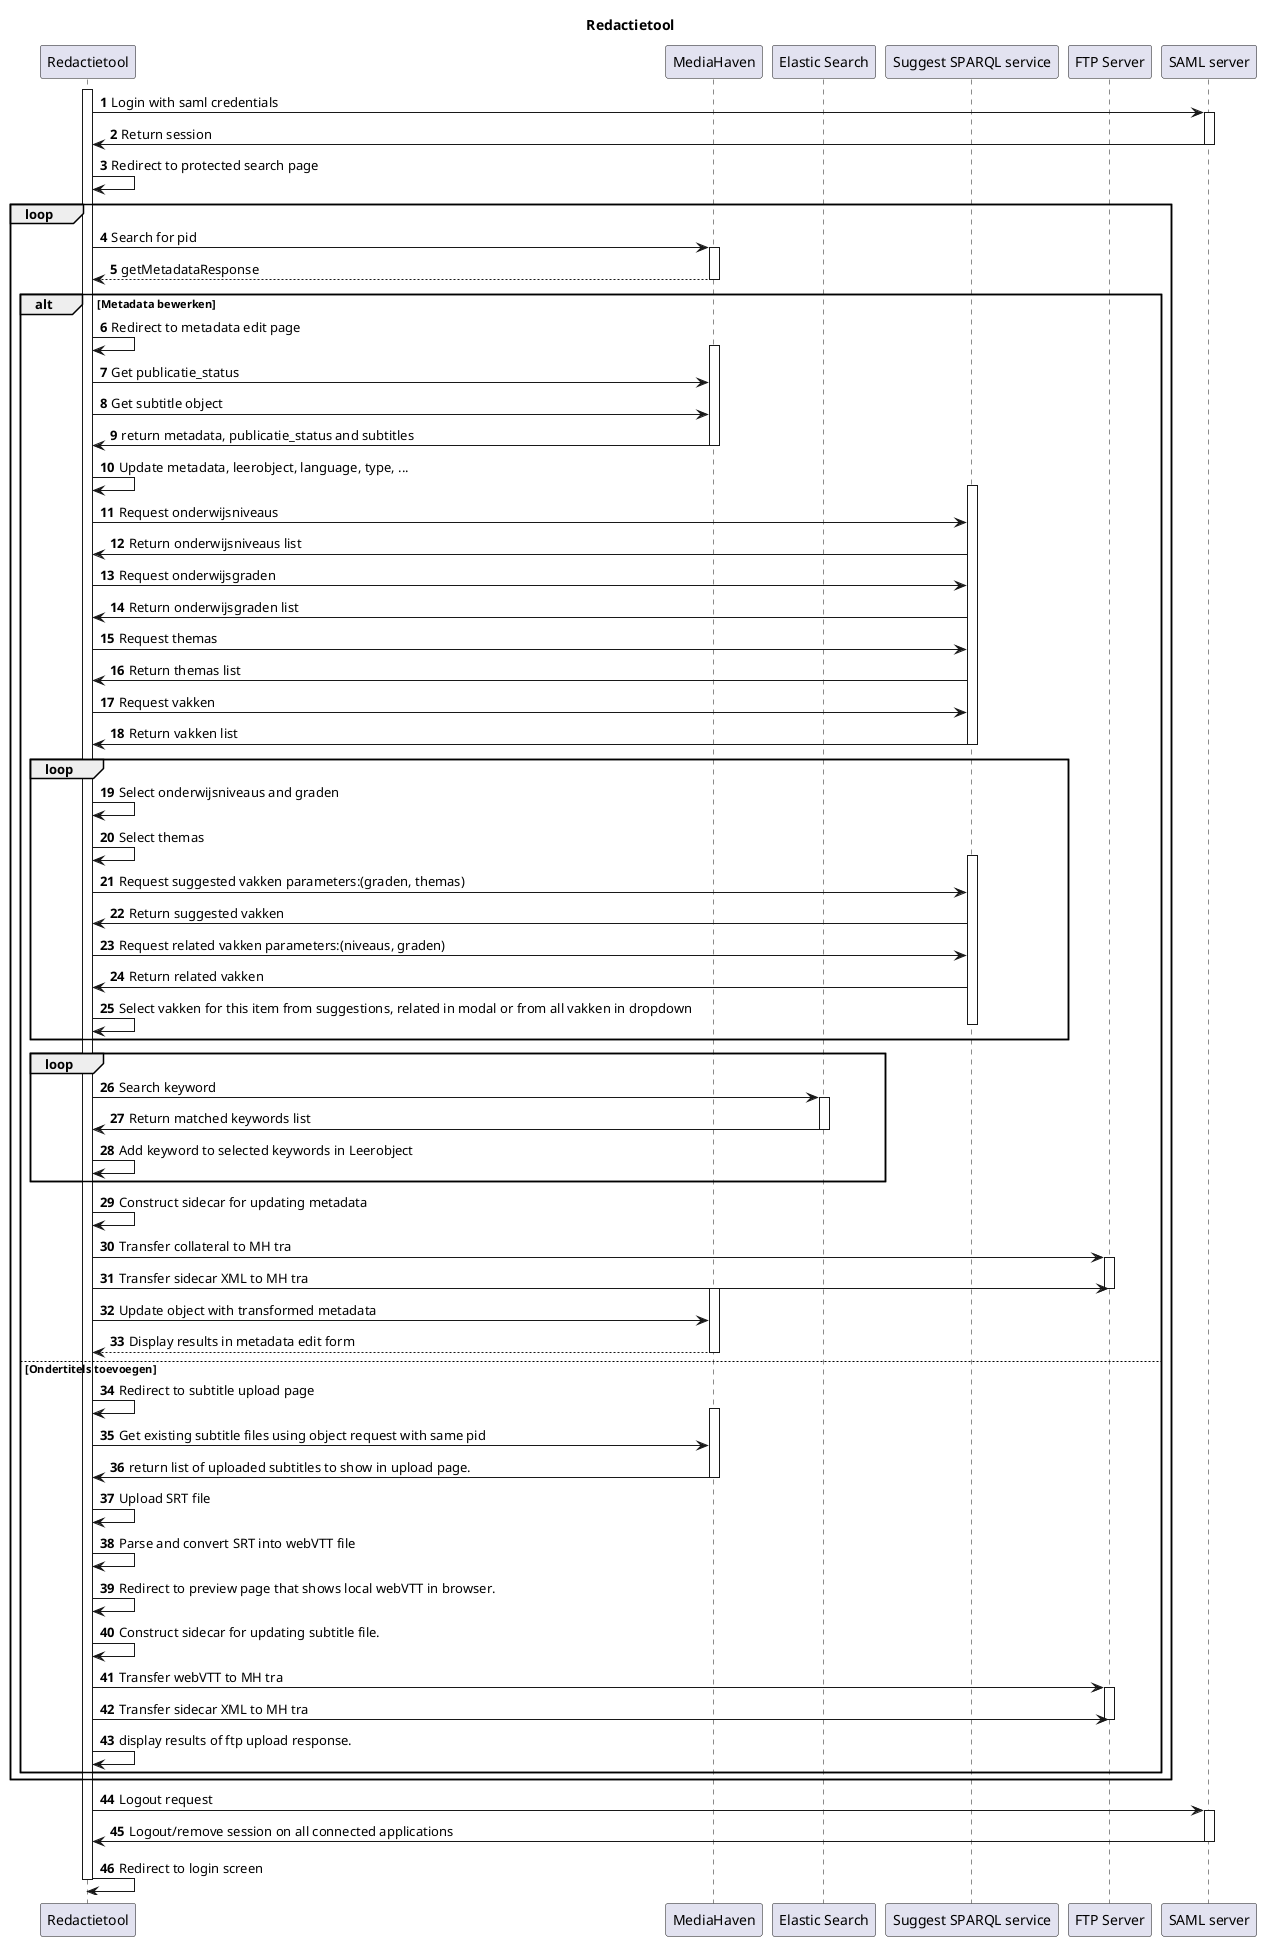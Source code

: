 @startuml redactietool-metadata

autonumber

title Redactietool

participant redactietool as "Redactietool"
participant mh as "MediaHaven"
participant es as "Elastic Search"
participant suggest as "Suggest SPARQL service"
participant ftp as "FTP Server"
participant saml as "SAML server"

activate redactietool
redactietool -> saml: Login with saml credentials
activate saml
saml -> redactietool: Return session
deactivate saml
redactietool -> redactietool: Redirect to protected search page

loop
        redactietool -> mh: Search for pid
        activate mh
        mh --> redactietool: getMetadataResponse
        deactivate mh
        alt Metadata bewerken
          redactietool -> redactietool: Redirect to metadata edit page
          activate mh
          redactietool -> mh: Get publicatie_status
          redactietool -> mh: Get subtitle object
          mh -> redactietool: return metadata, publicatie_status and subtitles
          deactivate mh
          redactietool -> redactietool: Update metadata, leerobject, language, type, ...
          activate suggest
          redactietool -> suggest: Request onderwijsniveaus
          suggest -> redactietool: Return onderwijsniveaus list
          redactietool -> suggest: Request onderwijsgraden
          suggest -> redactietool: Return onderwijsgraden list
          redactietool -> suggest: Request themas
          suggest -> redactietool: Return themas list
          redactietool -> suggest: Request vakken
          suggest -> redactietool: Return vakken list
          deactivate suggest
          loop
            redactietool -> redactietool: Select onderwijsniveaus and graden
            redactietool -> redactietool: Select themas
            activate suggest
            redactietool -> suggest: Request suggested vakken parameters:(graden, themas)
            suggest -> redactietool: Return suggested vakken
            redactietool -> suggest: Request related vakken parameters:(niveaus, graden)
            suggest -> redactietool: Return related vakken
            redactietool -> redactietool: Select vakken for this item from suggestions, related in modal or from all vakken in dropdown
            deactivate suggest
          end
          loop
            redactietool -> es: Search keyword
            activate es
            es -> redactietool: Return matched keywords list
            deactivate es
            redactietool -> redactietool: Add keyword to selected keywords in Leerobject
          end
          redactietool -> redactietool: Construct sidecar for updating metadata
          redactietool -> ftp: Transfer collateral to MH tra
          activate ftp
          redactietool -> ftp: Transfer sidecar XML to MH tra
          deactivate ftp
          activate mh
          redactietool -> mh: Update object with transformed metadata
          mh --> redactietool: Display results in metadata edit form
          deactivate mh

        else Ondertitels toevoegen
          redactietool -> redactietool: Redirect to subtitle upload page
          activate mh
          redactietool -> mh: Get existing subtitle files using object request with same pid
          mh -> redactietool: return list of uploaded subtitles to show in upload page.
          deactivate mh
          redactietool -> redactietool: Upload SRT file
          redactietool -> redactietool: Parse and convert SRT into webVTT file
          redactietool -> redactietool: Redirect to preview page that shows local webVTT in browser.
          redactietool -> redactietool: Construct sidecar for updating subtitle file.
          redactietool -> ftp: Transfer webVTT to MH tra
          activate ftp
          redactietool -> ftp: Transfer sidecar XML to MH tra
          deactivate ftp
          redactietool -> redactietool: display results of ftp upload response.
        end
end

redactietool -> saml: Logout request
activate saml
saml -> redactietool: Logout/remove session on all connected applications
deactivate saml
redactietool -> redactietool: Redirect to login screen
deactivate redactietool
@enduml

